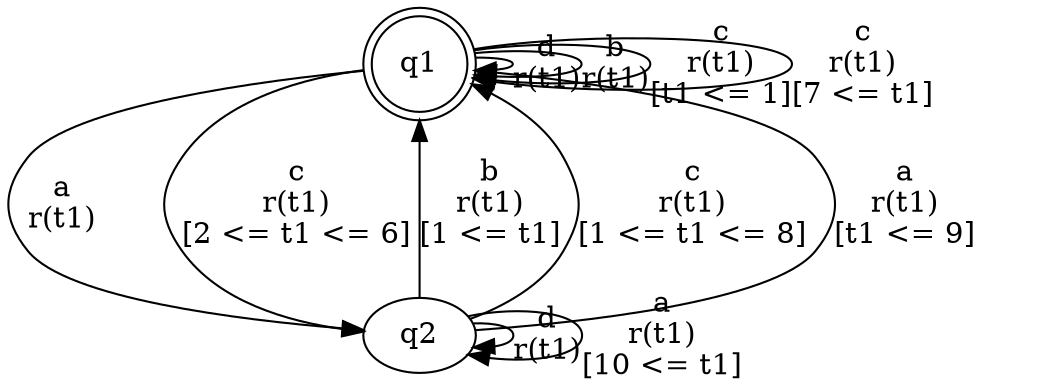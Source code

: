 digraph "tests_1/test31/solution500/solution" {
	q1[label=q1 shape=doublecircle]
	q2[label=q2]
	q1 -> q1[label="d\nr(t1)\n"]
	q1 -> q2[label="a\nr(t1)\n"]
	q2 -> q2[label="d\nr(t1)\n"]
	q2 -> q1[label="b\nr(t1)\n[1 <= t1]"]
	q2 -> q1[label="c\nr(t1)\n[1 <= t1 <= 8]"]
	q2 -> q1[label="a\nr(t1)\n[t1 <= 9]"]
	q2 -> q2[label="a\nr(t1)\n[10 <= t1]"]
	q1 -> q1[label="b\nr(t1)\n"]
	q1 -> q1[label="c\nr(t1)\n[t1 <= 1]"]
	q1 -> q1[label="c\nr(t1)\n[7 <= t1]"]
	q1 -> q2[label="c\nr(t1)\n[2 <= t1 <= 6]"]
}
